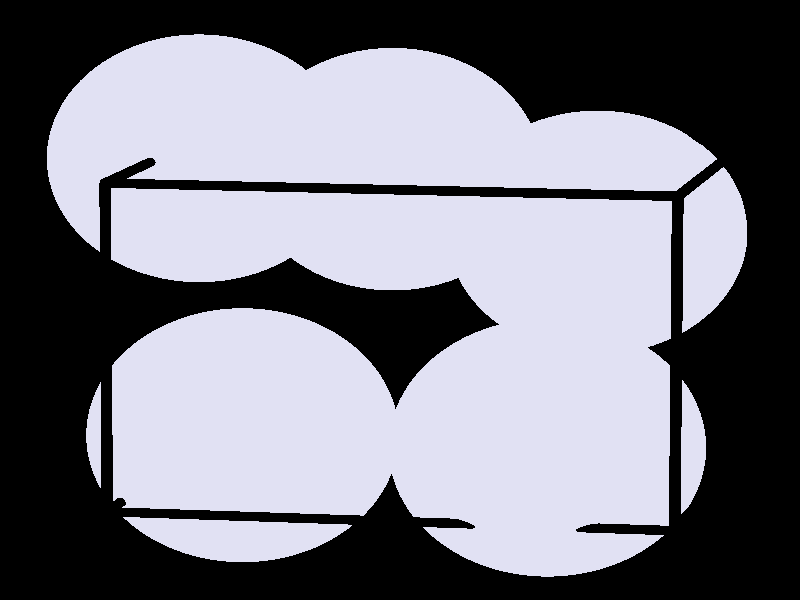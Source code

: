 #include "colors.inc"
#include "finish.inc"

global_settings {assumed_gamma 1 max_trace_level 6}
background {color White transmit 1.0}
camera {perspective
  right -6.77*x up 6.25*y
  direction 50.00*z
  location <0,0,50.00> look_at <0,0,0>}


light_source {<  2.00,   3.00,  40.00> color White
  area_light <0.70, 0, 0>, <0, 0.70, 0>, 3, 3
  adaptive 1 jitter}
// no fog
#declare simple = finish {phong 0.7}
#declare pale = finish {ambient 0.5 diffuse 0.85 roughness 0.001 specular 0.200 }
#declare intermediate = finish {ambient 0.3 diffuse 0.6 specular 0.1 roughness 0.04}
#declare vmd = finish {ambient 0.0 diffuse 0.65 phong 0.1 phong_size 40.0 specular 0.5 }
#declare jmol = finish {ambient 0.2 diffuse 0.6 specular 1 roughness 0.001 metallic}
#declare ase2 = finish {ambient 0.05 brilliance 3 diffuse 0.6 metallic specular 0.7 roughness 0.04 reflection 0.15}
#declare ase3 = finish {ambient 0.15 brilliance 2 diffuse 0.6 metallic specular 1.0 roughness 0.001 reflection 0.0}
#declare glass = finish {ambient 0.05 diffuse 0.3 specular 1.0 roughness 0.001}
#declare glass2 = finish {ambient 0.01 diffuse 0.3 specular 1.0 reflection 0.25 roughness 0.001}
#declare Rcell = 0.050;
#declare Rbond = 0.100;

#macro atom(LOC, R, COL, TRANS, FIN)
  sphere{LOC, R texture{pigment{color COL transmit TRANS} finish{FIN}}}
#end
#macro constrain(LOC, R, COL, TRANS FIN)
union{torus{R, Rcell rotate 45*z texture{pigment{color COL transmit TRANS} finish{FIN}}}
     torus{R, Rcell rotate -45*z texture{pigment{color COL transmit TRANS} finish{FIN}}}
     translate LOC}
#end

cylinder {< -2.55,  -2.27,  -1.46>, < -1.69,  -1.54,  -6.00>, Rcell pigment {Black}}
cylinder {< -2.54,   1.24,  -0.90>, < -1.68,   1.97,  -5.43>, Rcell pigment {Black}}
cylinder {<  2.35,   1.08,   0.01>, <  3.22,   1.81,  -4.52>, Rcell pigment {Black}}
cylinder {<  2.35,  -2.43,  -0.55>, <  3.21,  -1.70,  -5.09>, Rcell pigment {Black}}
cylinder {< -2.55,  -2.27,  -1.46>, < -2.54,   1.24,  -0.90>, Rcell pigment {Black}}
cylinder {< -1.69,  -1.54,  -6.00>, < -1.68,   1.97,  -5.43>, Rcell pigment {Black}}
cylinder {<  3.21,  -1.70,  -5.09>, <  3.22,   1.81,  -4.52>, Rcell pigment {Black}}
cylinder {<  2.35,  -2.43,  -0.55>, <  2.35,   1.08,   0.01>, Rcell pigment {Black}}
cylinder {< -2.55,  -2.27,  -1.46>, <  2.35,  -2.43,  -0.55>, Rcell pigment {Black}}
cylinder {< -1.69,  -1.54,  -6.00>, <  3.21,  -1.70,  -5.09>, Rcell pigment {Black}}
cylinder {< -1.68,   1.97,  -5.43>, <  3.22,   1.81,  -4.52>, Rcell pigment {Black}}
cylinder {< -2.54,   1.24,  -0.90>, <  2.35,   1.08,   0.01>, Rcell pigment {Black}}
atom(< -1.40,  -1.48,  -2.57>, 1.39, rgb <0.75, 0.75, 0.90>, 0.0, ase2) // #0
atom(<  1.29,  -1.59,  -1.75>, 1.39, rgb <0.75, 0.75, 0.90>, 0.0, ase2) // #1
atom(< -0.07,   1.50,  -5.06>, 1.39, rgb <0.75, 0.75, 0.90>, 0.0, ase2) // #2
atom(<  1.83,   0.77,  -4.78>, 1.39, rgb <0.75, 0.75, 0.90>, 0.0, ase2) // #3
atom(< -1.83,   1.59,  -3.90>, 1.39, rgb <0.75, 0.75, 0.90>, 0.0, ase2) // #4

// no constraints
